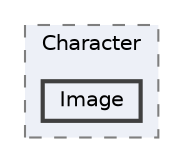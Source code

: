 digraph "C:/Users/むずでょ/Documents/Unity Projects/RMU-1-00-00-Research/Assets/RPGMaker/Codebase/Editor/MapEditor/Component/CommandEditor/Character/Image"
{
 // LATEX_PDF_SIZE
  bgcolor="transparent";
  edge [fontname=Helvetica,fontsize=10,labelfontname=Helvetica,labelfontsize=10];
  node [fontname=Helvetica,fontsize=10,shape=box,height=0.2,width=0.4];
  compound=true
  subgraph clusterdir_43d1741cb4f49c16402aed1f6d3e20b6 {
    graph [ bgcolor="#edf0f7", pencolor="grey50", label="Character", fontname=Helvetica,fontsize=10 style="filled,dashed", URL="dir_43d1741cb4f49c16402aed1f6d3e20b6.html",tooltip=""]
  dir_7412cd7f10af006126ed275b96186800 [label="Image", fillcolor="#edf0f7", color="grey25", style="filled,bold", URL="dir_7412cd7f10af006126ed275b96186800.html",tooltip=""];
  }
}
